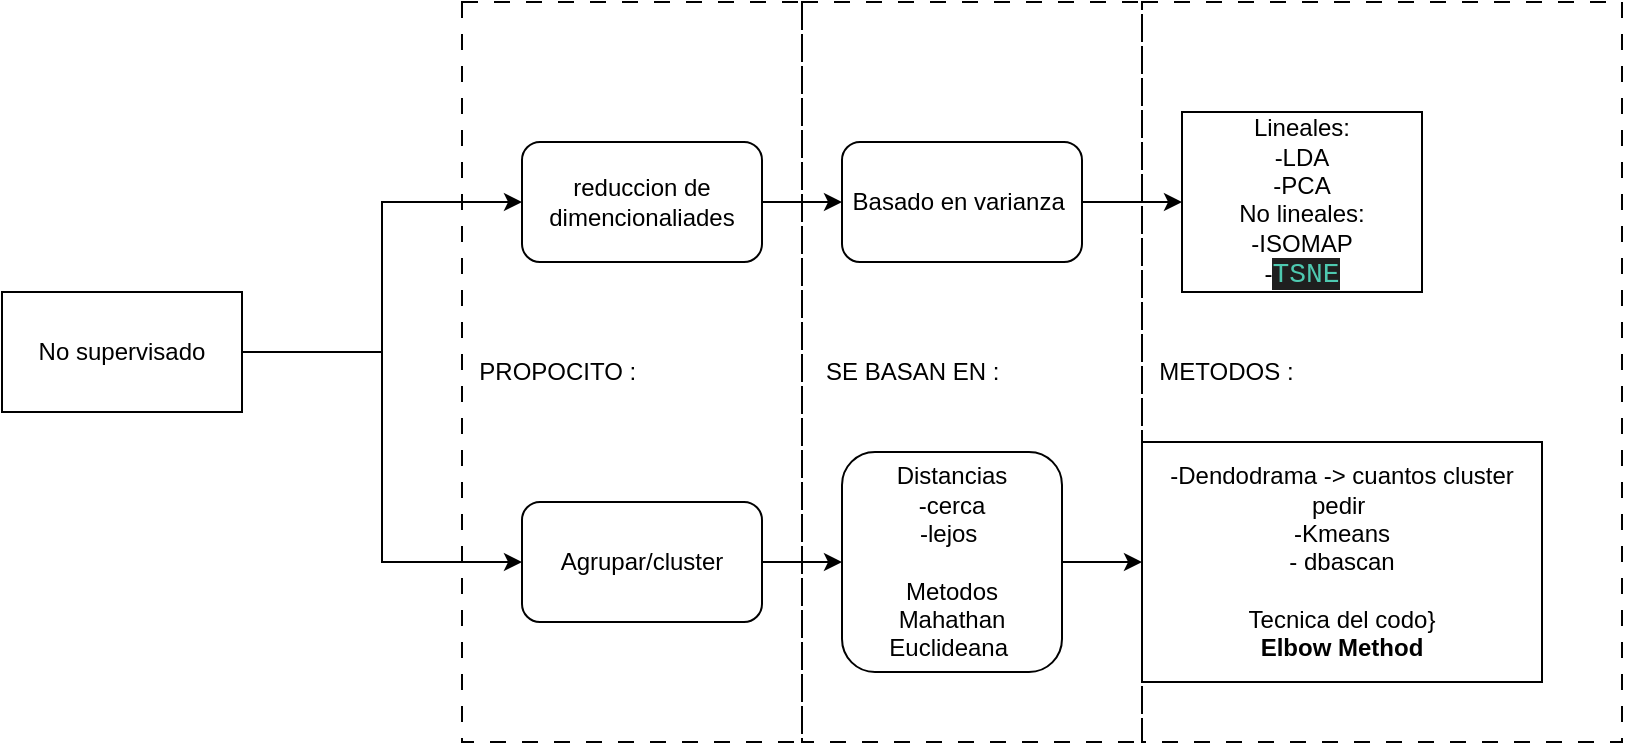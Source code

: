 <mxfile version="27.0.9">
  <diagram name="Página-1" id="9_9RohxBQFwLKHzVKFe6">
    <mxGraphModel dx="1042" dy="626" grid="1" gridSize="10" guides="1" tooltips="1" connect="1" arrows="1" fold="1" page="1" pageScale="1" pageWidth="827" pageHeight="1169" math="0" shadow="0">
      <root>
        <mxCell id="0" />
        <mxCell id="1" parent="0" />
        <mxCell id="C5ZI_fkeVRTLdhSNKJ9w-19" value="&lt;p&gt;&amp;nbsp; &amp;nbsp;SE BASAN EN :&lt;/p&gt;" style="rounded=0;whiteSpace=wrap;html=1;fillColor=none;align=left;strokeColor=default;dashed=1;dashPattern=8 8;" vertex="1" parent="1">
          <mxGeometry x="560" y="200" width="170" height="370" as="geometry" />
        </mxCell>
        <mxCell id="C5ZI_fkeVRTLdhSNKJ9w-11" style="edgeStyle=orthogonalEdgeStyle;rounded=0;orthogonalLoop=1;jettySize=auto;html=1;entryX=0;entryY=0.5;entryDx=0;entryDy=0;" edge="1" parent="1" source="C5ZI_fkeVRTLdhSNKJ9w-1" target="C5ZI_fkeVRTLdhSNKJ9w-3">
          <mxGeometry relative="1" as="geometry" />
        </mxCell>
        <mxCell id="C5ZI_fkeVRTLdhSNKJ9w-12" style="edgeStyle=orthogonalEdgeStyle;rounded=0;orthogonalLoop=1;jettySize=auto;html=1;entryX=0;entryY=0.5;entryDx=0;entryDy=0;" edge="1" parent="1" source="C5ZI_fkeVRTLdhSNKJ9w-1" target="C5ZI_fkeVRTLdhSNKJ9w-2">
          <mxGeometry relative="1" as="geometry" />
        </mxCell>
        <mxCell id="C5ZI_fkeVRTLdhSNKJ9w-1" value="No supervisado" style="rounded=0;whiteSpace=wrap;html=1;" vertex="1" parent="1">
          <mxGeometry x="160" y="345" width="120" height="60" as="geometry" />
        </mxCell>
        <mxCell id="C5ZI_fkeVRTLdhSNKJ9w-16" style="edgeStyle=orthogonalEdgeStyle;rounded=0;orthogonalLoop=1;jettySize=auto;html=1;entryX=0;entryY=0.5;entryDx=0;entryDy=0;" edge="1" parent="1" source="C5ZI_fkeVRTLdhSNKJ9w-2" target="C5ZI_fkeVRTLdhSNKJ9w-15">
          <mxGeometry relative="1" as="geometry" />
        </mxCell>
        <mxCell id="C5ZI_fkeVRTLdhSNKJ9w-2" value="reduccion de dimencionaliades" style="rounded=1;whiteSpace=wrap;html=1;" vertex="1" parent="1">
          <mxGeometry x="420" y="270" width="120" height="60" as="geometry" />
        </mxCell>
        <mxCell id="C5ZI_fkeVRTLdhSNKJ9w-13" style="edgeStyle=orthogonalEdgeStyle;rounded=0;orthogonalLoop=1;jettySize=auto;html=1;entryX=0;entryY=0.5;entryDx=0;entryDy=0;" edge="1" parent="1" source="C5ZI_fkeVRTLdhSNKJ9w-3" target="C5ZI_fkeVRTLdhSNKJ9w-9">
          <mxGeometry relative="1" as="geometry" />
        </mxCell>
        <mxCell id="C5ZI_fkeVRTLdhSNKJ9w-3" value="Agrupar/cluster" style="rounded=1;whiteSpace=wrap;html=1;" vertex="1" parent="1">
          <mxGeometry x="420" y="450" width="120" height="60" as="geometry" />
        </mxCell>
        <mxCell id="C5ZI_fkeVRTLdhSNKJ9w-14" style="edgeStyle=orthogonalEdgeStyle;rounded=0;orthogonalLoop=1;jettySize=auto;html=1;" edge="1" parent="1" source="C5ZI_fkeVRTLdhSNKJ9w-9" target="C5ZI_fkeVRTLdhSNKJ9w-10">
          <mxGeometry relative="1" as="geometry" />
        </mxCell>
        <mxCell id="C5ZI_fkeVRTLdhSNKJ9w-9" value="Distancias&lt;br&gt;-cerca&lt;div&gt;-lejos&amp;nbsp;&lt;br&gt;&lt;br&gt;Metodos&lt;br&gt;Mahathan&lt;/div&gt;&lt;div&gt;Euclideana&amp;nbsp;&lt;/div&gt;" style="rounded=1;whiteSpace=wrap;html=1;" vertex="1" parent="1">
          <mxGeometry x="580" y="425" width="110" height="110" as="geometry" />
        </mxCell>
        <mxCell id="C5ZI_fkeVRTLdhSNKJ9w-10" value="-Dendodrama -&amp;gt; cuantos cluster pedir&amp;nbsp;&lt;div&gt;-Kmeans&lt;/div&gt;&lt;div&gt;- dbascan&lt;/div&gt;&lt;div&gt;&lt;span style=&quot;background-color: transparent; color: light-dark(rgb(0, 0, 0), rgb(255, 255, 255));&quot;&gt;&lt;br&gt;&lt;/span&gt;&lt;/div&gt;&lt;div&gt;&lt;span style=&quot;background-color: transparent; color: light-dark(rgb(0, 0, 0), rgb(255, 255, 255));&quot;&gt;Tecnica del codo}&lt;/span&gt;&lt;/div&gt;&lt;div&gt;&lt;strong style=&quot;background-color: transparent; color: light-dark(rgb(0, 0, 0), rgb(255, 255, 255));&quot;&gt;Elbow Method&lt;/strong&gt;&lt;/div&gt;" style="rounded=0;whiteSpace=wrap;html=1;" vertex="1" parent="1">
          <mxGeometry x="730" y="420" width="200" height="120" as="geometry" />
        </mxCell>
        <mxCell id="C5ZI_fkeVRTLdhSNKJ9w-18" style="edgeStyle=orthogonalEdgeStyle;rounded=0;orthogonalLoop=1;jettySize=auto;html=1;entryX=0;entryY=0.5;entryDx=0;entryDy=0;" edge="1" parent="1" source="C5ZI_fkeVRTLdhSNKJ9w-15" target="C5ZI_fkeVRTLdhSNKJ9w-17">
          <mxGeometry relative="1" as="geometry" />
        </mxCell>
        <mxCell id="C5ZI_fkeVRTLdhSNKJ9w-15" value="Basado en varianza&amp;nbsp;" style="rounded=1;whiteSpace=wrap;html=1;" vertex="1" parent="1">
          <mxGeometry x="580" y="270" width="120" height="60" as="geometry" />
        </mxCell>
        <mxCell id="C5ZI_fkeVRTLdhSNKJ9w-17" value="&lt;div&gt;Lineales:&lt;/div&gt;-LDA&lt;div&gt;-PCA&lt;/div&gt;&lt;div&gt;No lineales:&lt;/div&gt;&lt;div&gt;-ISOMAP&lt;/div&gt;&lt;div&gt;-&lt;span style=&quot;color: rgb(78, 201, 176); background-color: rgb(31, 31, 31); font-family: Consolas, &amp;quot;Courier New&amp;quot;, monospace; font-size: 14px; white-space: pre;&quot;&gt;TSNE&lt;/span&gt;&lt;/div&gt;" style="rounded=0;whiteSpace=wrap;html=1;" vertex="1" parent="1">
          <mxGeometry x="750" y="255" width="120" height="90" as="geometry" />
        </mxCell>
        <mxCell id="C5ZI_fkeVRTLdhSNKJ9w-20" value="&lt;p&gt;&amp;nbsp; PROPOCITO :&lt;/p&gt;" style="rounded=0;whiteSpace=wrap;html=1;fillColor=none;align=left;strokeColor=default;dashed=1;dashPattern=8 8;" vertex="1" parent="1">
          <mxGeometry x="390" y="200" width="170" height="370" as="geometry" />
        </mxCell>
        <mxCell id="C5ZI_fkeVRTLdhSNKJ9w-21" value="&lt;p&gt;&amp;nbsp; METODOS :&lt;/p&gt;" style="rounded=0;whiteSpace=wrap;html=1;fillColor=none;align=left;strokeColor=default;dashed=1;dashPattern=8 8;" vertex="1" parent="1">
          <mxGeometry x="730" y="200" width="240" height="370" as="geometry" />
        </mxCell>
      </root>
    </mxGraphModel>
  </diagram>
</mxfile>

